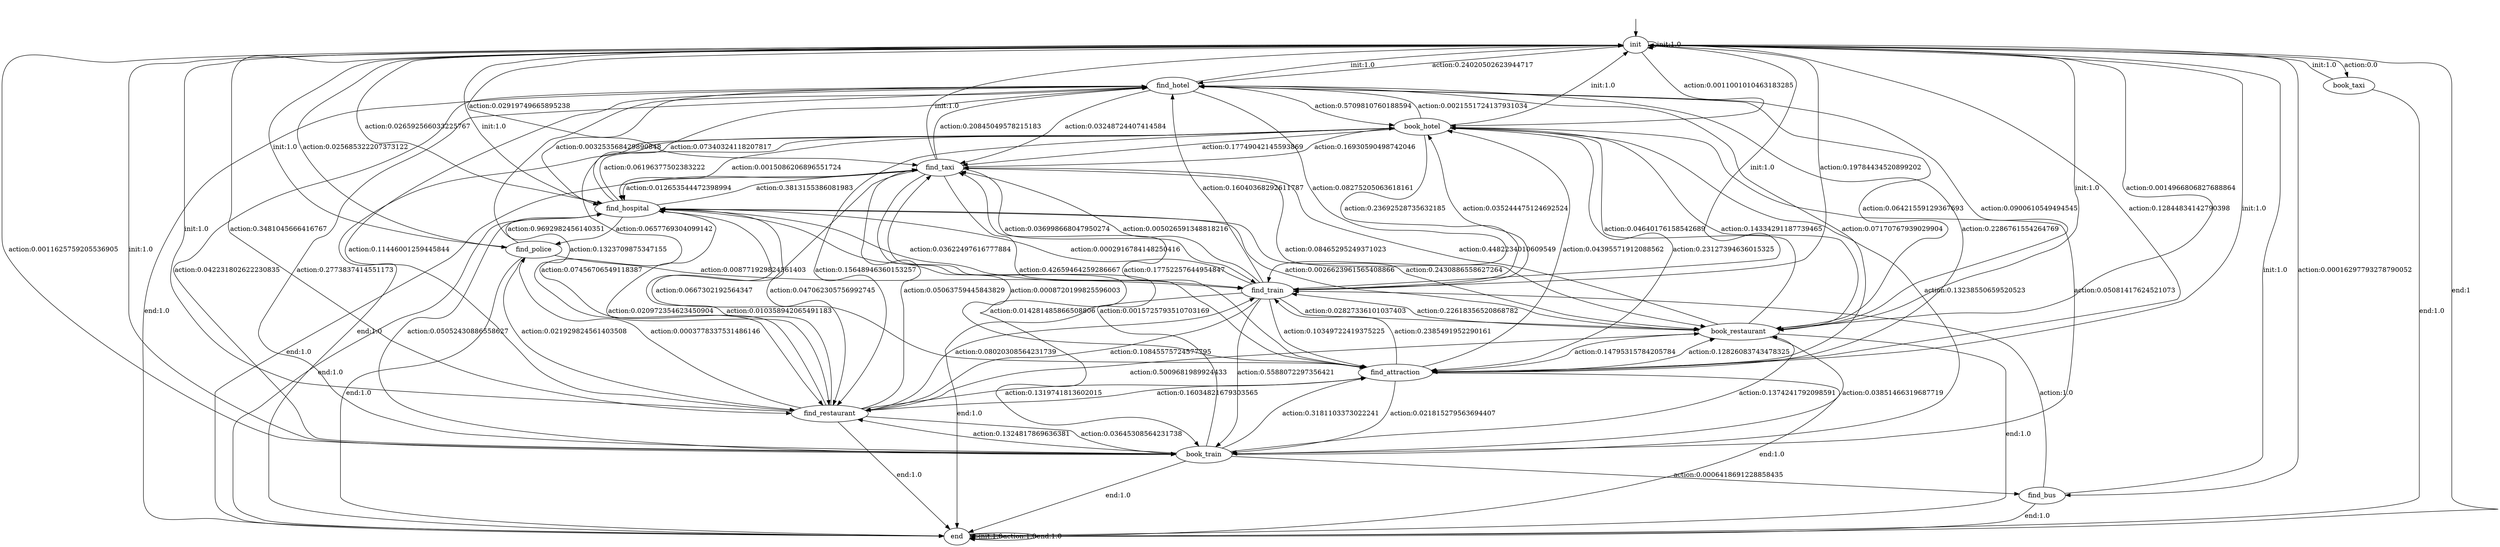 digraph learned_mdp {
s0 [label="init"];
s1 [label="find_hotel"];
s2 [label="book_hotel"];
s3 [label="find_train"];
s4 [label="book_train"];
s5 [label="find_attraction"];
s6 [label="find_restaurant"];
s7 [label="book_restaurant"];
s8 [label="find_hospital"];
s9 [label="book_taxi"];
s10 [label="find_taxi"];
s11 [label="find_bus"];
s12 [label="find_police"];
s13 [label="end"];
s0 -> s0  [label="init:1.0"];
s0 -> s1  [label="action:0.24020502623944717"];
s0 -> s2  [label="action:0.0011001010463183285"];
s0 -> s3  [label="action:0.19784434520899202"];
s0 -> s4  [label="action:0.0011625759205536905"];
s0 -> s5  [label="action:0.12844834142790398"];
s0 -> s6  [label="action:0.3481045666416767"];
s0 -> s7  [label="action:0.0014966806827688864"];
s0 -> s8  [label="action:0.026592566033225767"];
s0 -> s9  [label="action:0.0"];
s0 -> s10  [label="action:0.02919749665895238"];
s0 -> s11  [label="action:0.00016297793278790052"];
s0 -> s12  [label="action:0.025685322207373122"];
s0 -> s13  [label="end:1"];
s1 -> s0  [label="init:1.0"];
s1 -> s2  [label="action:0.5709810760188594"];
s1 -> s3  [label="action:0.08275205063618161"];
s1 -> s4  [label="action:0.042231802622230835"];
s1 -> s5  [label="action:0.07170767939029904"];
s1 -> s6  [label="action:0.1323709875347155"];
s1 -> s7  [label="action:0.06421559129367693"];
s1 -> s8  [label="action:0.003253568429890848"];
s1 -> s10  [label="action:0.03248724407414584"];
s1 -> s13 [label="end:1.0"];
s2 -> s0  [label="init:1.0"];
s2 -> s1  [label="action:0.0021551724137931034"];
s2 -> s3  [label="action:0.23692528735632185"];
s2 -> s4  [label="action:0.05081417624521073"];
s2 -> s5  [label="action:0.23127394636015325"];
s2 -> s6  [label="action:0.15648946360153257"];
s2 -> s7  [label="action:0.14334291187739465"];
s2 -> s8  [label="action:0.0015086206896551724"];
s2 -> s10  [label="action:0.17749042145593869"];
s2 -> s13 [label="end:1.0"];
s3 -> s0  [label="init:1.0"];
s3 -> s1  [label="action:0.16040368292611787"];
s3 -> s2  [label="action:0.035244475124692524"];
s3 -> s4  [label="action:0.5588072297356421"];
s3 -> s5  [label="action:0.10349722419375225"];
s3 -> s6  [label="action:0.10845575724577795"];
s3 -> s7  [label="action:0.02827336101037403"];
s3 -> s8  [label="action:0.0002916784148250416"];
s3 -> s10  [label="action:0.005026591348818216"];
s3 -> s13 [label="end:1.0"];
s4 -> s0  [label="init:1.0"];
s4 -> s1  [label="action:0.2773837414551173"];
s4 -> s2  [label="action:0.13238550659520523"];
s4 -> s5  [label="action:0.3181103373022241"];
s4 -> s6  [label="action:0.1324817869636381"];
s4 -> s7  [label="action:0.1374241792098591"];
s4 -> s10  [label="action:0.0015725793510703169"];
s4 -> s11  [label="action:0.0006418691228858435"];
s4 -> s13 [label="end:1.0"];
s5 -> s0  [label="init:1.0"];
s5 -> s1  [label="action:0.2286761554264769"];
s5 -> s2  [label="action:0.04395571912088562"];
s5 -> s3  [label="action:0.2385491952290161"];
s5 -> s4  [label="action:0.021815279563694407"];
s5 -> s6  [label="action:0.16034821679303565"];
s5 -> s7  [label="action:0.12826083743478325"];
s5 -> s8  [label="action:0.0008720199825596003"];
s5 -> s10  [label="action:0.17752257644954847"];
s5 -> s13 [label="end:1.0"];
s6 -> s0  [label="init:1.0"];
s6 -> s1  [label="action:0.11446001259445844"];
s6 -> s2  [label="action:0.07456706549118387"];
s6 -> s3  [label="action:0.08020308564231739"];
s6 -> s4  [label="action:0.03645308564231738"];
s6 -> s5  [label="action:0.1319741813602015"];
s6 -> s7  [label="action:0.5009681989924433"];
s6 -> s8  [label="action:0.010358942065491183"];
s6 -> s10  [label="action:0.05063759445843829"];
s6 -> s12  [label="action:0.0003778337531486146"];
s6 -> s13 [label="end:1.0"];
s7 -> s0  [label="init:1.0"];
s7 -> s1  [label="action:0.0900610549494545"];
s7 -> s2  [label="action:0.04640176158542689"];
s7 -> s3  [label="action:0.22618356520868782"];
s7 -> s4  [label="action:0.03851466319687719"];
s7 -> s5  [label="action:0.14795315784205784"];
s7 -> s8  [label="action:0.0026623961565408866"];
s7 -> s10  [label="action:0.4482234010609549"];
s7 -> s13 [label="end:1.0"];
s8 -> s0  [label="init:1.0"];
s8 -> s1  [label="action:0.07340324118207817"];
s8 -> s2  [label="action:0.06196377502383222"];
s8 -> s3  [label="action:0.03622497616777884"];
s8 -> s4  [label="action:0.05052430886558627"];
s8 -> s5  [label="action:0.0667302192564347"];
s8 -> s6  [label="action:0.020972354623450904"];
s8 -> s7  [label="action:0.2430886558627264"];
s8 -> s10  [label="action:0.3813155386081983"];
s8 -> s12  [label="action:0.0657769304099142"];
s8 -> s13 [label="end:1.0"];
s9 -> s0  [label="init:1.0"];
s9 -> s13 [label="end:1.0"];
s10 -> s0  [label="init:1.0"];
s10 -> s1  [label="action:0.20845049578215183"];
s10 -> s2  [label="action:0.16930590498742046"];
s10 -> s3  [label="action:0.036998668047950274"];
s10 -> s4  [label="action:0.014281485866508806"];
s10 -> s5  [label="action:0.42659464259286667"];
s10 -> s6  [label="action:0.047062305756992745"];
s10 -> s7  [label="action:0.08465295249371023"];
s10 -> s8  [label="action:0.012653544472398994"];
s10 -> s13 [label="end:1.0"];
s11 -> s0  [label="init:1.0"];
s11 -> s3  [label="action:1.0"];
s11 -> s13 [label="end:1.0"];
s12 -> s0  [label="init:1.0"];
s12 -> s3  [label="action:0.008771929824561403"];
s12 -> s6  [label="action:0.021929824561403508"];
s12 -> s8  [label="action:0.9692982456140351"];
s12 -> s13 [label="end:1.0"];
s13 -> s13 [label="init:1.0"];
s13 -> s13  [label="action:1.0"];
s13 -> s13  [label="end:1.0"];
__start0 [label="", shape=none];
__start0 -> s0  [label=""];
}